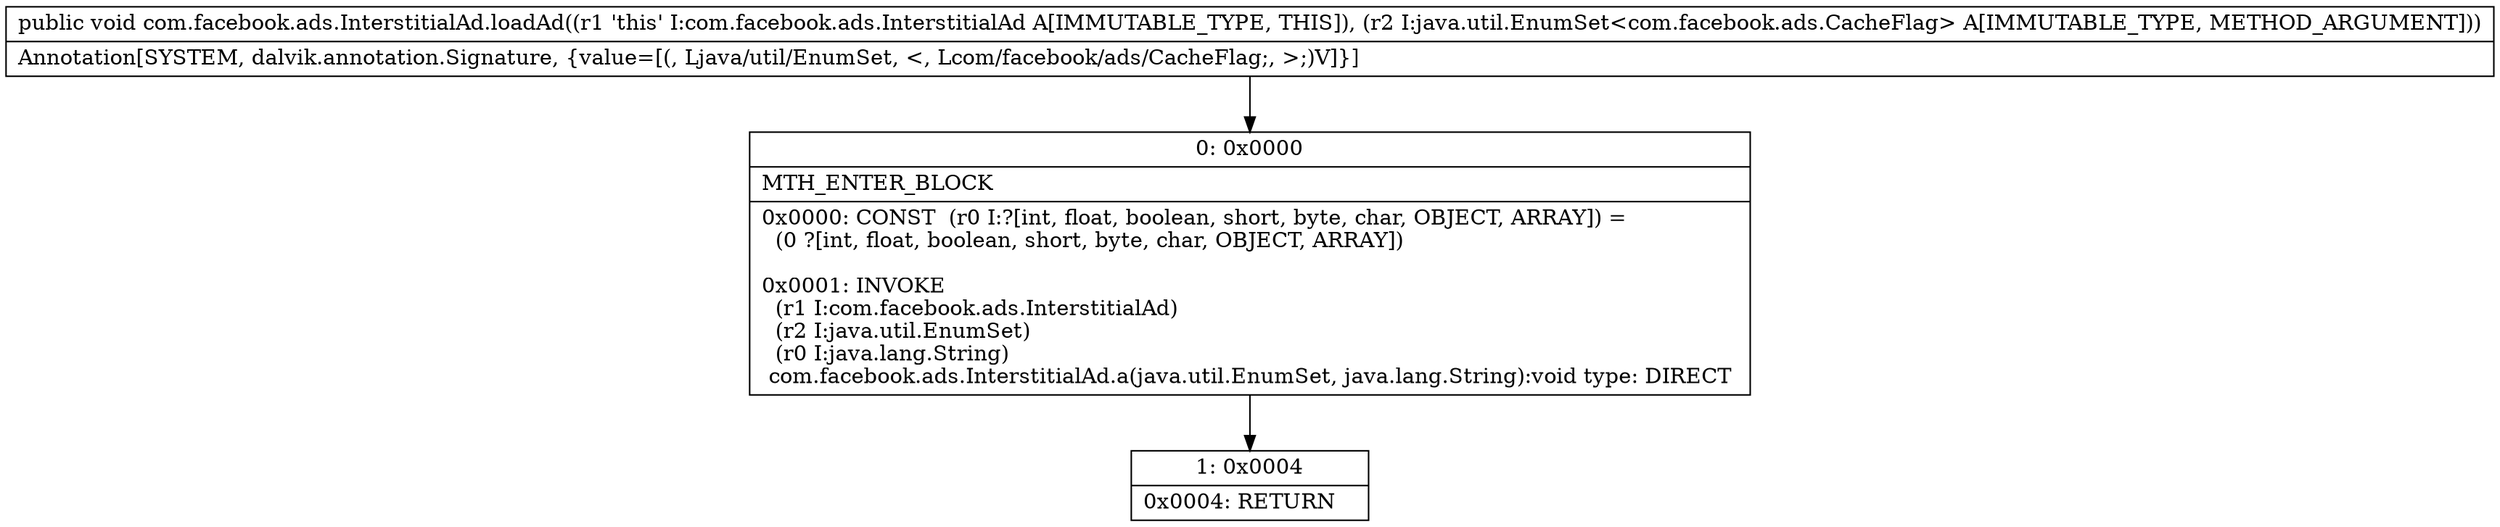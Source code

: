 digraph "CFG forcom.facebook.ads.InterstitialAd.loadAd(Ljava\/util\/EnumSet;)V" {
Node_0 [shape=record,label="{0\:\ 0x0000|MTH_ENTER_BLOCK\l|0x0000: CONST  (r0 I:?[int, float, boolean, short, byte, char, OBJECT, ARRAY]) = \l  (0 ?[int, float, boolean, short, byte, char, OBJECT, ARRAY])\l \l0x0001: INVOKE  \l  (r1 I:com.facebook.ads.InterstitialAd)\l  (r2 I:java.util.EnumSet)\l  (r0 I:java.lang.String)\l com.facebook.ads.InterstitialAd.a(java.util.EnumSet, java.lang.String):void type: DIRECT \l}"];
Node_1 [shape=record,label="{1\:\ 0x0004|0x0004: RETURN   \l}"];
MethodNode[shape=record,label="{public void com.facebook.ads.InterstitialAd.loadAd((r1 'this' I:com.facebook.ads.InterstitialAd A[IMMUTABLE_TYPE, THIS]), (r2 I:java.util.EnumSet\<com.facebook.ads.CacheFlag\> A[IMMUTABLE_TYPE, METHOD_ARGUMENT]))  | Annotation[SYSTEM, dalvik.annotation.Signature, \{value=[(, Ljava\/util\/EnumSet, \<, Lcom\/facebook\/ads\/CacheFlag;, \>;)V]\}]\l}"];
MethodNode -> Node_0;
Node_0 -> Node_1;
}

